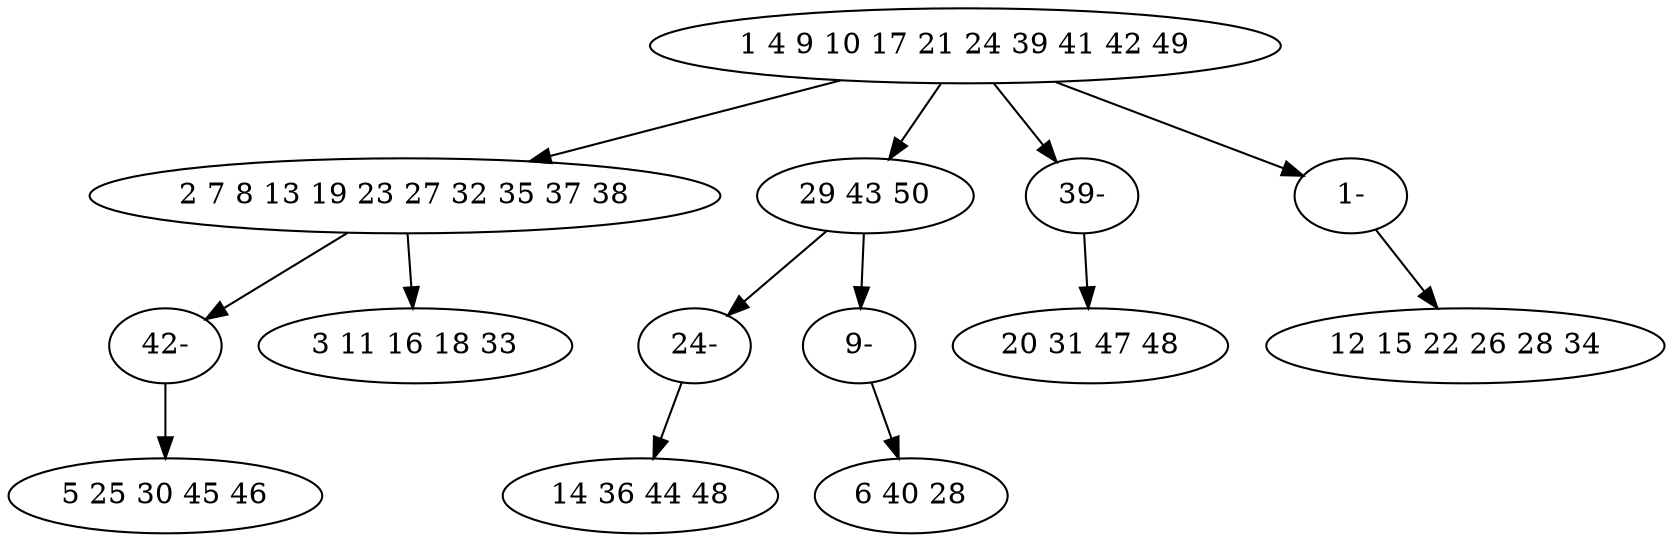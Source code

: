 digraph true_tree {
	"0" -> "1"
	"0" -> "2"
	"1" -> "11"
	"0" -> "12"
	"2" -> "13"
	"2" -> "9"
	"1" -> "7"
	"0" -> "10"
	"9" -> "6"
	"10" -> "8"
	"11" -> "3"
	"12" -> "4"
	"13" -> "5"
	"0" [label="1 4 9 10 17 21 24 39 41 42 49"];
	"1" [label="2 7 8 13 19 23 27 32 35 37 38"];
	"2" [label="29 43 50"];
	"3" [label="5 25 30 45 46"];
	"4" [label="20 31 47 48"];
	"5" [label="14 36 44 48"];
	"6" [label="6 40 28"];
	"7" [label="3 11 16 18 33"];
	"8" [label="12 15 22 26 28 34"];
	"9" [label="9-"];
	"10" [label="1-"];
	"11" [label="42-"];
	"12" [label="39-"];
	"13" [label="24-"];
}
